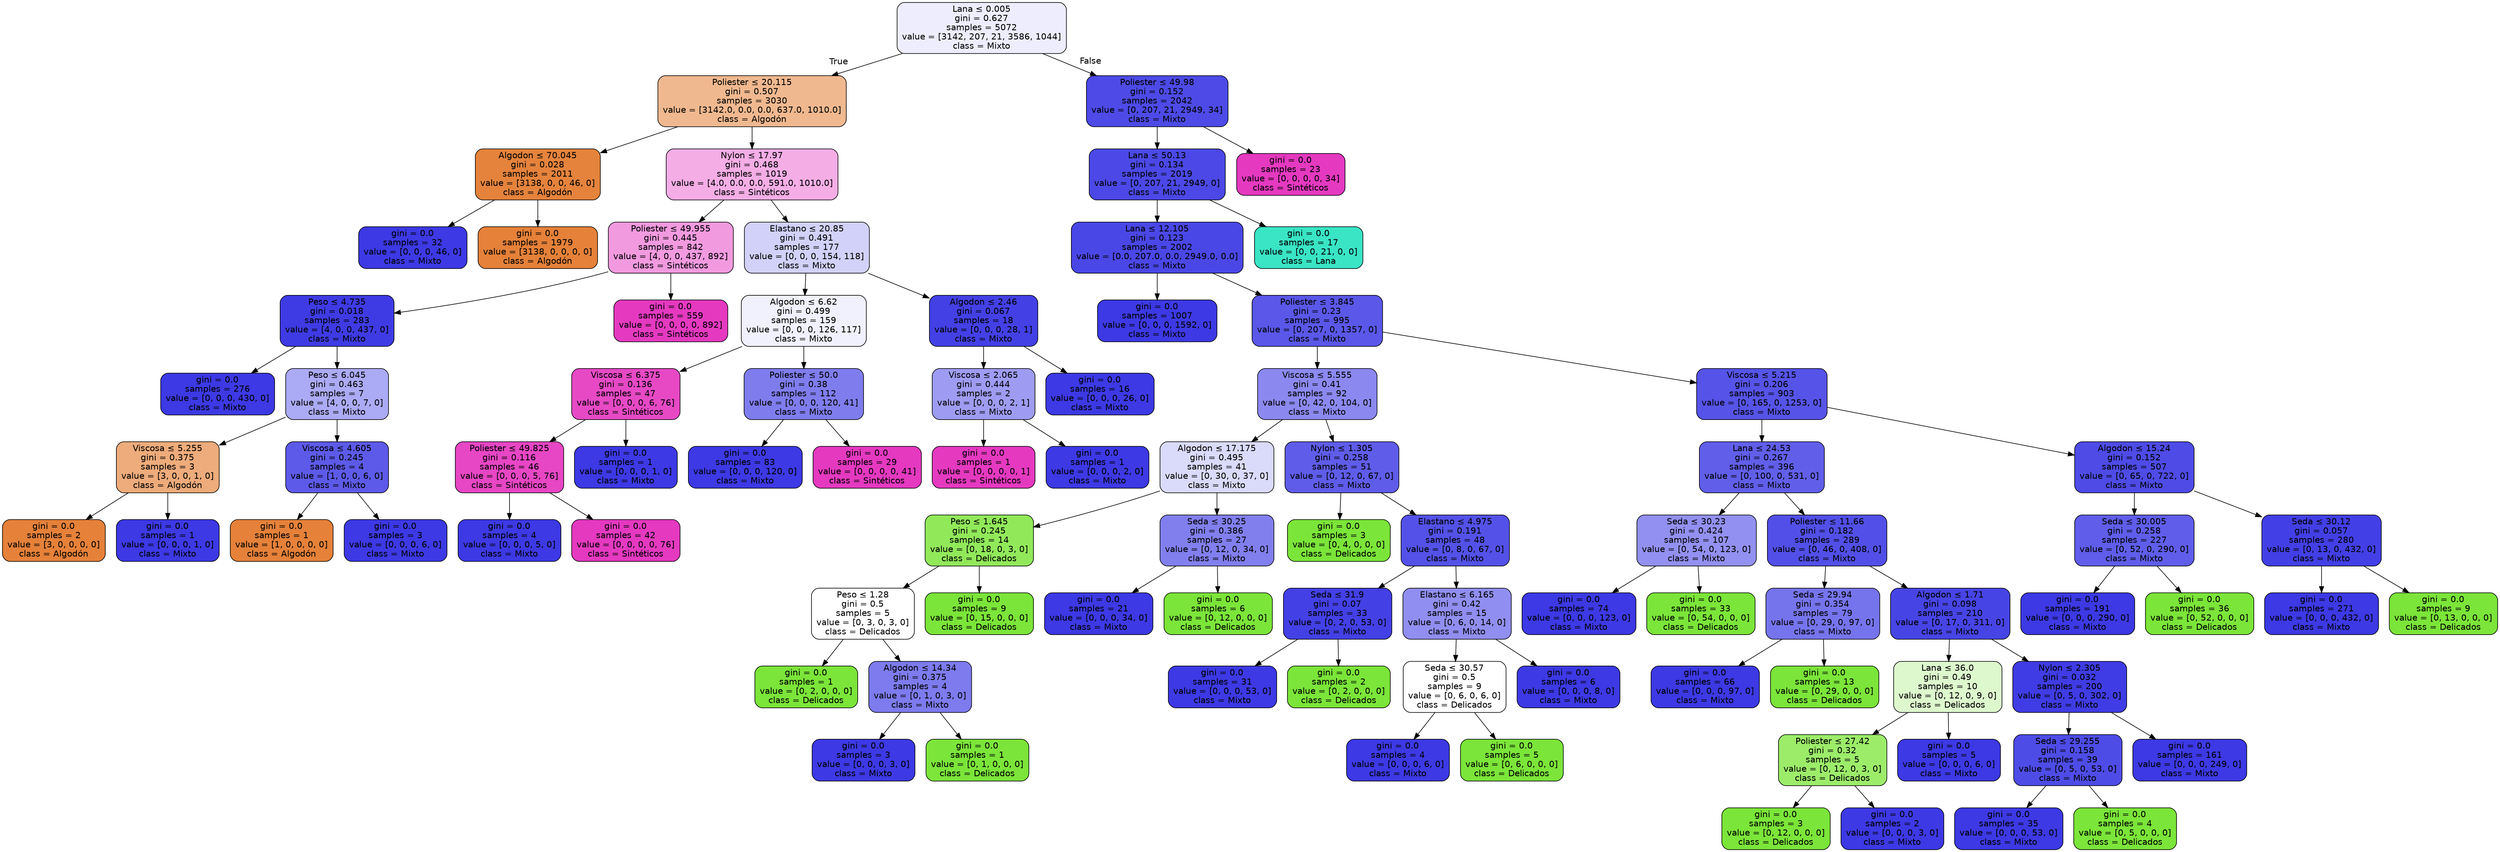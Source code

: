digraph Tree {
node [shape=box, style="filled, rounded", color="black", fontname="helvetica"] ;
edge [fontname="helvetica"] ;
0 [label=<Lana &le; 0.005<br/>gini = 0.627<br/>samples = 5072<br/>value = [3142, 207, 21, 3586, 1044]<br/>class = Mixto>, fillcolor="#ededfd"] ;
1 [label=<Poliester &le; 20.115<br/>gini = 0.507<br/>samples = 3030<br/>value = [3142.0, 0.0, 0.0, 637.0, 1010.0]<br/>class = Algodón>, fillcolor="#f0b88f"] ;
0 -> 1 [labeldistance=2.5, labelangle=45, headlabel="True"] ;
2 [label=<Algodon &le; 70.045<br/>gini = 0.028<br/>samples = 2011<br/>value = [3138, 0, 0, 46, 0]<br/>class = Algodón>, fillcolor="#e5833c"] ;
1 -> 2 ;
3 [label=<gini = 0.0<br/>samples = 32<br/>value = [0, 0, 0, 46, 0]<br/>class = Mixto>, fillcolor="#3c39e5"] ;
2 -> 3 ;
4 [label=<gini = 0.0<br/>samples = 1979<br/>value = [3138, 0, 0, 0, 0]<br/>class = Algodón>, fillcolor="#e58139"] ;
2 -> 4 ;
5 [label=<Nylon &le; 17.97<br/>gini = 0.468<br/>samples = 1019<br/>value = [4.0, 0.0, 0.0, 591.0, 1010.0]<br/>class = Sintéticos>, fillcolor="#f4ade5"] ;
1 -> 5 ;
6 [label=<Poliester &le; 49.955<br/>gini = 0.445<br/>samples = 842<br/>value = [4, 0, 0, 437, 892]<br/>class = Sintéticos>, fillcolor="#f29adf"] ;
5 -> 6 ;
7 [label=<Peso &le; 4.735<br/>gini = 0.018<br/>samples = 283<br/>value = [4, 0, 0, 437, 0]<br/>class = Mixto>, fillcolor="#3e3be5"] ;
6 -> 7 ;
8 [label=<gini = 0.0<br/>samples = 276<br/>value = [0, 0, 0, 430, 0]<br/>class = Mixto>, fillcolor="#3c39e5"] ;
7 -> 8 ;
9 [label=<Peso &le; 6.045<br/>gini = 0.463<br/>samples = 7<br/>value = [4, 0, 0, 7, 0]<br/>class = Mixto>, fillcolor="#abaaf4"] ;
7 -> 9 ;
10 [label=<Viscosa &le; 5.255<br/>gini = 0.375<br/>samples = 3<br/>value = [3, 0, 0, 1, 0]<br/>class = Algodón>, fillcolor="#eeab7b"] ;
9 -> 10 ;
11 [label=<gini = 0.0<br/>samples = 2<br/>value = [3, 0, 0, 0, 0]<br/>class = Algodón>, fillcolor="#e58139"] ;
10 -> 11 ;
12 [label=<gini = 0.0<br/>samples = 1<br/>value = [0, 0, 0, 1, 0]<br/>class = Mixto>, fillcolor="#3c39e5"] ;
10 -> 12 ;
13 [label=<Viscosa &le; 4.605<br/>gini = 0.245<br/>samples = 4<br/>value = [1, 0, 0, 6, 0]<br/>class = Mixto>, fillcolor="#5d5ae9"] ;
9 -> 13 ;
14 [label=<gini = 0.0<br/>samples = 1<br/>value = [1, 0, 0, 0, 0]<br/>class = Algodón>, fillcolor="#e58139"] ;
13 -> 14 ;
15 [label=<gini = 0.0<br/>samples = 3<br/>value = [0, 0, 0, 6, 0]<br/>class = Mixto>, fillcolor="#3c39e5"] ;
13 -> 15 ;
16 [label=<gini = 0.0<br/>samples = 559<br/>value = [0, 0, 0, 0, 892]<br/>class = Sintéticos>, fillcolor="#e539c0"] ;
6 -> 16 ;
17 [label=<Elastano &le; 20.85<br/>gini = 0.491<br/>samples = 177<br/>value = [0, 0, 0, 154, 118]<br/>class = Mixto>, fillcolor="#d1d1f9"] ;
5 -> 17 ;
18 [label=<Algodon &le; 6.62<br/>gini = 0.499<br/>samples = 159<br/>value = [0, 0, 0, 126, 117]<br/>class = Mixto>, fillcolor="#f1f1fd"] ;
17 -> 18 ;
19 [label=<Viscosa &le; 6.375<br/>gini = 0.136<br/>samples = 47<br/>value = [0, 0, 0, 6, 76]<br/>class = Sintéticos>, fillcolor="#e749c5"] ;
18 -> 19 ;
20 [label=<Poliester &le; 49.825<br/>gini = 0.116<br/>samples = 46<br/>value = [0, 0, 0, 5, 76]<br/>class = Sintéticos>, fillcolor="#e746c4"] ;
19 -> 20 ;
21 [label=<gini = 0.0<br/>samples = 4<br/>value = [0, 0, 0, 5, 0]<br/>class = Mixto>, fillcolor="#3c39e5"] ;
20 -> 21 ;
22 [label=<gini = 0.0<br/>samples = 42<br/>value = [0, 0, 0, 0, 76]<br/>class = Sintéticos>, fillcolor="#e539c0"] ;
20 -> 22 ;
23 [label=<gini = 0.0<br/>samples = 1<br/>value = [0, 0, 0, 1, 0]<br/>class = Mixto>, fillcolor="#3c39e5"] ;
19 -> 23 ;
24 [label=<Poliester &le; 50.0<br/>gini = 0.38<br/>samples = 112<br/>value = [0, 0, 0, 120, 41]<br/>class = Mixto>, fillcolor="#7f7dee"] ;
18 -> 24 ;
25 [label=<gini = 0.0<br/>samples = 83<br/>value = [0, 0, 0, 120, 0]<br/>class = Mixto>, fillcolor="#3c39e5"] ;
24 -> 25 ;
26 [label=<gini = 0.0<br/>samples = 29<br/>value = [0, 0, 0, 0, 41]<br/>class = Sintéticos>, fillcolor="#e539c0"] ;
24 -> 26 ;
27 [label=<Algodon &le; 2.46<br/>gini = 0.067<br/>samples = 18<br/>value = [0, 0, 0, 28, 1]<br/>class = Mixto>, fillcolor="#4340e6"] ;
17 -> 27 ;
28 [label=<Viscosa &le; 2.065<br/>gini = 0.444<br/>samples = 2<br/>value = [0, 0, 0, 2, 1]<br/>class = Mixto>, fillcolor="#9e9cf2"] ;
27 -> 28 ;
29 [label=<gini = 0.0<br/>samples = 1<br/>value = [0, 0, 0, 0, 1]<br/>class = Sintéticos>, fillcolor="#e539c0"] ;
28 -> 29 ;
30 [label=<gini = 0.0<br/>samples = 1<br/>value = [0, 0, 0, 2, 0]<br/>class = Mixto>, fillcolor="#3c39e5"] ;
28 -> 30 ;
31 [label=<gini = 0.0<br/>samples = 16<br/>value = [0, 0, 0, 26, 0]<br/>class = Mixto>, fillcolor="#3c39e5"] ;
27 -> 31 ;
32 [label=<Poliester &le; 49.98<br/>gini = 0.152<br/>samples = 2042<br/>value = [0, 207, 21, 2949, 34]<br/>class = Mixto>, fillcolor="#4d4ae7"] ;
0 -> 32 [labeldistance=2.5, labelangle=-45, headlabel="False"] ;
33 [label=<Lana &le; 50.13<br/>gini = 0.134<br/>samples = 2019<br/>value = [0, 207, 21, 2949, 0]<br/>class = Mixto>, fillcolor="#4b48e7"] ;
32 -> 33 ;
34 [label=<Lana &le; 12.105<br/>gini = 0.123<br/>samples = 2002<br/>value = [0.0, 207.0, 0.0, 2949.0, 0.0]<br/>class = Mixto>, fillcolor="#4a47e7"] ;
33 -> 34 ;
35 [label=<gini = 0.0<br/>samples = 1007<br/>value = [0, 0, 0, 1592, 0]<br/>class = Mixto>, fillcolor="#3c39e5"] ;
34 -> 35 ;
36 [label=<Poliester &le; 3.845<br/>gini = 0.23<br/>samples = 995<br/>value = [0, 207, 0, 1357, 0]<br/>class = Mixto>, fillcolor="#5a57e9"] ;
34 -> 36 ;
37 [label=<Viscosa &le; 5.555<br/>gini = 0.41<br/>samples = 92<br/>value = [0, 42, 0, 104, 0]<br/>class = Mixto>, fillcolor="#8b89f0"] ;
36 -> 37 ;
38 [label=<Algodon &le; 17.175<br/>gini = 0.495<br/>samples = 41<br/>value = [0, 30, 0, 37, 0]<br/>class = Mixto>, fillcolor="#dadafa"] ;
37 -> 38 ;
39 [label=<Peso &le; 1.645<br/>gini = 0.245<br/>samples = 14<br/>value = [0, 18, 0, 3, 0]<br/>class = Delicados>, fillcolor="#91e95a"] ;
38 -> 39 ;
40 [label=<Peso &le; 1.28<br/>gini = 0.5<br/>samples = 5<br/>value = [0, 3, 0, 3, 0]<br/>class = Delicados>, fillcolor="#ffffff"] ;
39 -> 40 ;
41 [label=<gini = 0.0<br/>samples = 1<br/>value = [0, 2, 0, 0, 0]<br/>class = Delicados>, fillcolor="#7be539"] ;
40 -> 41 ;
42 [label=<Algodon &le; 14.34<br/>gini = 0.375<br/>samples = 4<br/>value = [0, 1, 0, 3, 0]<br/>class = Mixto>, fillcolor="#7d7bee"] ;
40 -> 42 ;
43 [label=<gini = 0.0<br/>samples = 3<br/>value = [0, 0, 0, 3, 0]<br/>class = Mixto>, fillcolor="#3c39e5"] ;
42 -> 43 ;
44 [label=<gini = 0.0<br/>samples = 1<br/>value = [0, 1, 0, 0, 0]<br/>class = Delicados>, fillcolor="#7be539"] ;
42 -> 44 ;
45 [label=<gini = 0.0<br/>samples = 9<br/>value = [0, 15, 0, 0, 0]<br/>class = Delicados>, fillcolor="#7be539"] ;
39 -> 45 ;
46 [label=<Seda &le; 30.25<br/>gini = 0.386<br/>samples = 27<br/>value = [0, 12, 0, 34, 0]<br/>class = Mixto>, fillcolor="#817fee"] ;
38 -> 46 ;
47 [label=<gini = 0.0<br/>samples = 21<br/>value = [0, 0, 0, 34, 0]<br/>class = Mixto>, fillcolor="#3c39e5"] ;
46 -> 47 ;
48 [label=<gini = 0.0<br/>samples = 6<br/>value = [0, 12, 0, 0, 0]<br/>class = Delicados>, fillcolor="#7be539"] ;
46 -> 48 ;
49 [label=<Nylon &le; 1.305<br/>gini = 0.258<br/>samples = 51<br/>value = [0, 12, 0, 67, 0]<br/>class = Mixto>, fillcolor="#5f5cea"] ;
37 -> 49 ;
50 [label=<gini = 0.0<br/>samples = 3<br/>value = [0, 4, 0, 0, 0]<br/>class = Delicados>, fillcolor="#7be539"] ;
49 -> 50 ;
51 [label=<Elastano &le; 4.975<br/>gini = 0.191<br/>samples = 48<br/>value = [0, 8, 0, 67, 0]<br/>class = Mixto>, fillcolor="#5351e8"] ;
49 -> 51 ;
52 [label=<Seda &le; 31.9<br/>gini = 0.07<br/>samples = 33<br/>value = [0, 2, 0, 53, 0]<br/>class = Mixto>, fillcolor="#4340e6"] ;
51 -> 52 ;
53 [label=<gini = 0.0<br/>samples = 31<br/>value = [0, 0, 0, 53, 0]<br/>class = Mixto>, fillcolor="#3c39e5"] ;
52 -> 53 ;
54 [label=<gini = 0.0<br/>samples = 2<br/>value = [0, 2, 0, 0, 0]<br/>class = Delicados>, fillcolor="#7be539"] ;
52 -> 54 ;
55 [label=<Elastano &le; 6.165<br/>gini = 0.42<br/>samples = 15<br/>value = [0, 6, 0, 14, 0]<br/>class = Mixto>, fillcolor="#908ef0"] ;
51 -> 55 ;
56 [label=<Seda &le; 30.57<br/>gini = 0.5<br/>samples = 9<br/>value = [0, 6, 0, 6, 0]<br/>class = Delicados>, fillcolor="#ffffff"] ;
55 -> 56 ;
57 [label=<gini = 0.0<br/>samples = 4<br/>value = [0, 0, 0, 6, 0]<br/>class = Mixto>, fillcolor="#3c39e5"] ;
56 -> 57 ;
58 [label=<gini = 0.0<br/>samples = 5<br/>value = [0, 6, 0, 0, 0]<br/>class = Delicados>, fillcolor="#7be539"] ;
56 -> 58 ;
59 [label=<gini = 0.0<br/>samples = 6<br/>value = [0, 0, 0, 8, 0]<br/>class = Mixto>, fillcolor="#3c39e5"] ;
55 -> 59 ;
60 [label=<Viscosa &le; 5.215<br/>gini = 0.206<br/>samples = 903<br/>value = [0, 165, 0, 1253, 0]<br/>class = Mixto>, fillcolor="#5653e8"] ;
36 -> 60 ;
61 [label=<Lana &le; 24.53<br/>gini = 0.267<br/>samples = 396<br/>value = [0, 100, 0, 531, 0]<br/>class = Mixto>, fillcolor="#615eea"] ;
60 -> 61 ;
62 [label=<Seda &le; 30.23<br/>gini = 0.424<br/>samples = 107<br/>value = [0, 54, 0, 123, 0]<br/>class = Mixto>, fillcolor="#9290f0"] ;
61 -> 62 ;
63 [label=<gini = 0.0<br/>samples = 74<br/>value = [0, 0, 0, 123, 0]<br/>class = Mixto>, fillcolor="#3c39e5"] ;
62 -> 63 ;
64 [label=<gini = 0.0<br/>samples = 33<br/>value = [0, 54, 0, 0, 0]<br/>class = Delicados>, fillcolor="#7be539"] ;
62 -> 64 ;
65 [label=<Poliester &le; 11.66<br/>gini = 0.182<br/>samples = 289<br/>value = [0, 46, 0, 408, 0]<br/>class = Mixto>, fillcolor="#524fe8"] ;
61 -> 65 ;
66 [label=<Seda &le; 29.94<br/>gini = 0.354<br/>samples = 79<br/>value = [0, 29, 0, 97, 0]<br/>class = Mixto>, fillcolor="#7674ed"] ;
65 -> 66 ;
67 [label=<gini = 0.0<br/>samples = 66<br/>value = [0, 0, 0, 97, 0]<br/>class = Mixto>, fillcolor="#3c39e5"] ;
66 -> 67 ;
68 [label=<gini = 0.0<br/>samples = 13<br/>value = [0, 29, 0, 0, 0]<br/>class = Delicados>, fillcolor="#7be539"] ;
66 -> 68 ;
69 [label=<Algodon &le; 1.71<br/>gini = 0.098<br/>samples = 210<br/>value = [0, 17, 0, 311, 0]<br/>class = Mixto>, fillcolor="#4744e6"] ;
65 -> 69 ;
70 [label=<Lana &le; 36.0<br/>gini = 0.49<br/>samples = 10<br/>value = [0, 12, 0, 9, 0]<br/>class = Delicados>, fillcolor="#def8ce"] ;
69 -> 70 ;
71 [label=<Poliester &le; 27.42<br/>gini = 0.32<br/>samples = 5<br/>value = [0, 12, 0, 3, 0]<br/>class = Delicados>, fillcolor="#9cec6a"] ;
70 -> 71 ;
72 [label=<gini = 0.0<br/>samples = 3<br/>value = [0, 12, 0, 0, 0]<br/>class = Delicados>, fillcolor="#7be539"] ;
71 -> 72 ;
73 [label=<gini = 0.0<br/>samples = 2<br/>value = [0, 0, 0, 3, 0]<br/>class = Mixto>, fillcolor="#3c39e5"] ;
71 -> 73 ;
74 [label=<gini = 0.0<br/>samples = 5<br/>value = [0, 0, 0, 6, 0]<br/>class = Mixto>, fillcolor="#3c39e5"] ;
70 -> 74 ;
75 [label=<Nylon &le; 2.305<br/>gini = 0.032<br/>samples = 200<br/>value = [0, 5, 0, 302, 0]<br/>class = Mixto>, fillcolor="#3f3ce5"] ;
69 -> 75 ;
76 [label=<Seda &le; 29.255<br/>gini = 0.158<br/>samples = 39<br/>value = [0, 5, 0, 53, 0]<br/>class = Mixto>, fillcolor="#4e4ce7"] ;
75 -> 76 ;
77 [label=<gini = 0.0<br/>samples = 35<br/>value = [0, 0, 0, 53, 0]<br/>class = Mixto>, fillcolor="#3c39e5"] ;
76 -> 77 ;
78 [label=<gini = 0.0<br/>samples = 4<br/>value = [0, 5, 0, 0, 0]<br/>class = Delicados>, fillcolor="#7be539"] ;
76 -> 78 ;
79 [label=<gini = 0.0<br/>samples = 161<br/>value = [0, 0, 0, 249, 0]<br/>class = Mixto>, fillcolor="#3c39e5"] ;
75 -> 79 ;
80 [label=<Algodon &le; 15.24<br/>gini = 0.152<br/>samples = 507<br/>value = [0, 65, 0, 722, 0]<br/>class = Mixto>, fillcolor="#4e4be7"] ;
60 -> 80 ;
81 [label=<Seda &le; 30.005<br/>gini = 0.258<br/>samples = 227<br/>value = [0, 52, 0, 290, 0]<br/>class = Mixto>, fillcolor="#5f5dea"] ;
80 -> 81 ;
82 [label=<gini = 0.0<br/>samples = 191<br/>value = [0, 0, 0, 290, 0]<br/>class = Mixto>, fillcolor="#3c39e5"] ;
81 -> 82 ;
83 [label=<gini = 0.0<br/>samples = 36<br/>value = [0, 52, 0, 0, 0]<br/>class = Delicados>, fillcolor="#7be539"] ;
81 -> 83 ;
84 [label=<Seda &le; 30.12<br/>gini = 0.057<br/>samples = 280<br/>value = [0, 13, 0, 432, 0]<br/>class = Mixto>, fillcolor="#423fe6"] ;
80 -> 84 ;
85 [label=<gini = 0.0<br/>samples = 271<br/>value = [0, 0, 0, 432, 0]<br/>class = Mixto>, fillcolor="#3c39e5"] ;
84 -> 85 ;
86 [label=<gini = 0.0<br/>samples = 9<br/>value = [0, 13, 0, 0, 0]<br/>class = Delicados>, fillcolor="#7be539"] ;
84 -> 86 ;
87 [label=<gini = 0.0<br/>samples = 17<br/>value = [0, 0, 21, 0, 0]<br/>class = Lana>, fillcolor="#39e5c5"] ;
33 -> 87 ;
88 [label=<gini = 0.0<br/>samples = 23<br/>value = [0, 0, 0, 0, 34]<br/>class = Sintéticos>, fillcolor="#e539c0"] ;
32 -> 88 ;
}